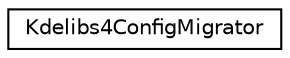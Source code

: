 digraph "Graphical Class Hierarchy"
{
  edge [fontname="Helvetica",fontsize="10",labelfontname="Helvetica",labelfontsize="10"];
  node [fontname="Helvetica",fontsize="10",shape=record];
  rankdir="LR";
  Node0 [label="Kdelibs4ConfigMigrator",height=0.2,width=0.4,color="black", fillcolor="white", style="filled",URL="$classKdelibs4ConfigMigrator.html",tooltip="Kdelibs4ConfigMigrator migrates selected config files and ui files from the kdelibs 4..."];
}
